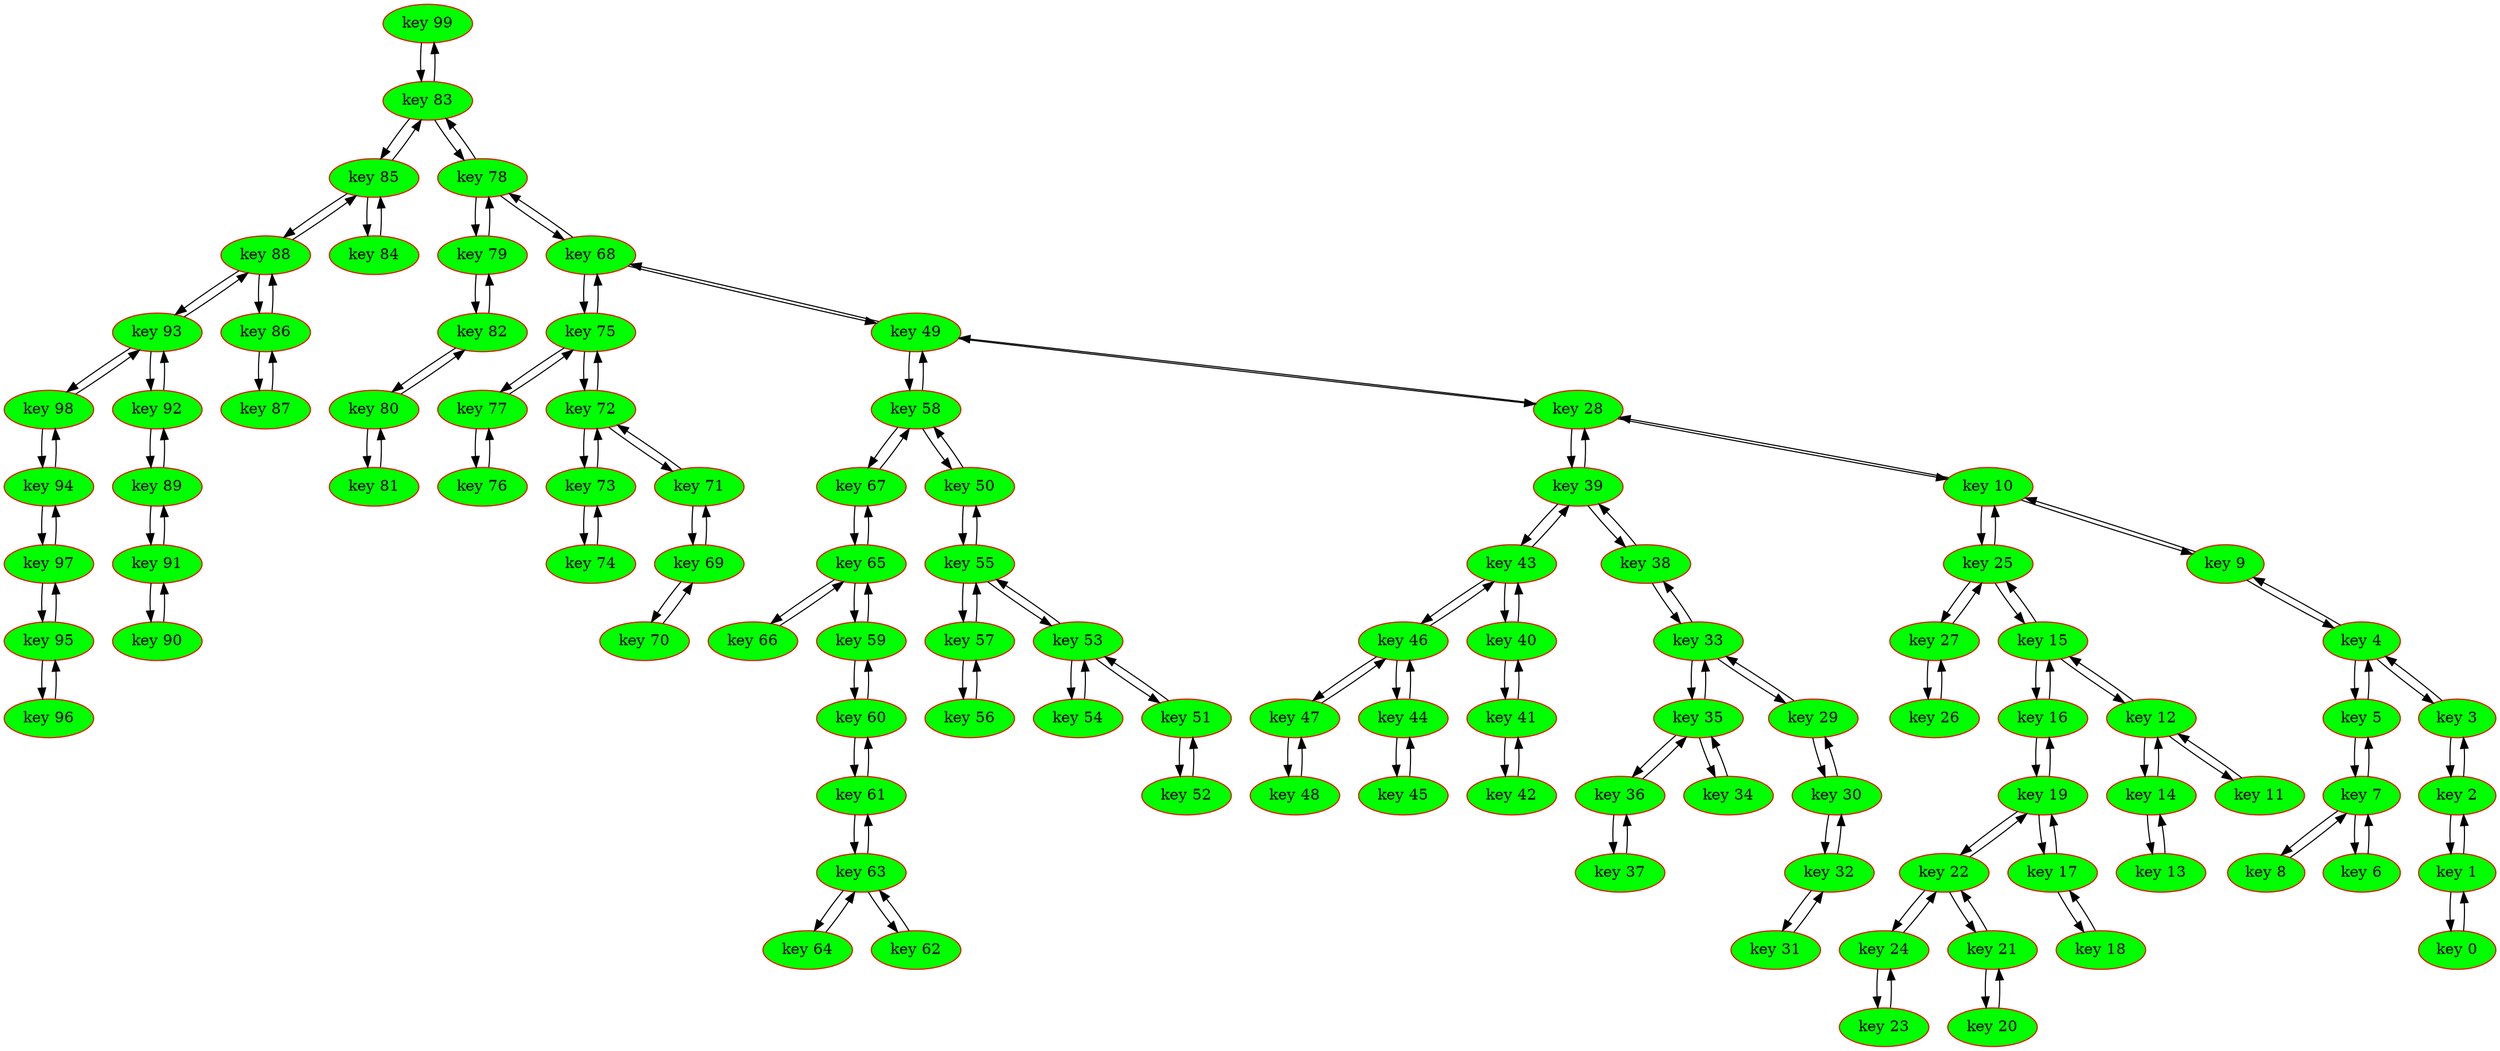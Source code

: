 digraph Dump{ node[color=red,fontsize=14, style=filled]
"0x557954eafdc0" [label = "key 99" fillcolor=green]
"0x557954eafdc0" -> "0x557954eb2ac0"
"0x557954eb2ac0" [label = "key 83" fillcolor=green]
{ rank = same "0x557954eaedf0""0x557954eaee20"}
"0x557954eb2ac0" -> "0x557954eaee20"
"0x557954eaee20" [label = "key 78" fillcolor=green]
{ rank = same "0x557954ed7770""0x557954eb4340"}
"0x557954eaee20" -> "0x557954eb4340"
"0x557954eb4340" [label = "key 68" fillcolor=green]
{ rank = same "0x557954eafd90""0x557954ed7590"}
"0x557954eb4340" -> "0x557954ed7590"
"0x557954ed7590" [label = "key 49" fillcolor=green]
{ rank = same "0x557954eae680""0x557954eb27d0"}
"0x557954ed7590" -> "0x557954eb27d0"
"0x557954eb27d0" [label = "key 28" fillcolor=green]
{ rank = same "0x557954eb42e0""0x557954eaedc0"}
"0x557954eb27d0" -> "0x557954eaedc0"
"0x557954eaedc0" [label = "key 10" fillcolor=green]
{ rank = same "0x557954eaf6f0""0x557954ead1b0"}
"0x557954eaedc0" -> "0x557954ead1b0"
"0x557954ead1b0" [label = "key 9" fillcolor=green]
"0x557954ead1b0" -> "0x557954eae080"
"0x557954eae080" [label = "key 4" fillcolor=green]
{ rank = same "0x557954eb7ea0""0x557954eaf520"}
"0x557954eae080" -> "0x557954eaf520"
"0x557954eaf520" [label = "key 3" fillcolor=green]
"0x557954eaf520" -> "0x557954eb2800"
"0x557954eb2800" [label = "key 2" fillcolor=green]
"0x557954eb2800" -> "0x557954eafe20"
"0x557954eafe20" [label = "key 1" fillcolor=green]
"0x557954eafe20" -> "0x557954eb64d0"
"0x557954eb64d0" [label = "key 0" fillcolor=green]
"0x557954eb64d0" -> "0x557954eafe20"
"0x557954eafe20" -> "0x557954eb2800"
"0x557954eb2800" -> "0x557954eaf520"
"0x557954eaf520" -> "0x557954eae080"
"0x557954eae080" -> "0x557954eb7ea0"
"0x557954eb7ea0" [label = "key 5" fillcolor=green]
"0x557954eb7ea0" -> "0x557954eace80"
"0x557954eace80" [label = "key 7" fillcolor=green]
{ rank = same "0x557954eb1e00""0x557954eb70b0"}
"0x557954eace80" -> "0x557954eb70b0"
"0x557954eb70b0" [label = "key 6" fillcolor=green]
"0x557954eb70b0" -> "0x557954eace80"
"0x557954eace80" -> "0x557954eb1e00"
"0x557954eb1e00" [label = "key 8" fillcolor=green]
"0x557954eb1e00" -> "0x557954eace80"
"0x557954eace80" -> "0x557954eb7ea0"
"0x557954eb7ea0" -> "0x557954eae080"
"0x557954eae080" -> "0x557954ead1b0"
"0x557954ead1b0" -> "0x557954eaedc0"
"0x557954eaedc0" -> "0x557954eaf6f0"
"0x557954eaf6f0" [label = "key 25" fillcolor=green]
{ rank = same "0x557954eaf5b0""0x557954eb06b0"}
"0x557954eaf6f0" -> "0x557954eb06b0"
"0x557954eb06b0" [label = "key 15" fillcolor=green]
{ rank = same "0x557954eaf550""0x557954ed93d0"}
"0x557954eb06b0" -> "0x557954ed93d0"
"0x557954ed93d0" [label = "key 12" fillcolor=green]
{ rank = same "0x557954eae240""0x557954ead8e0"}
"0x557954ed93d0" -> "0x557954ead8e0"
"0x557954ead8e0" [label = "key 11" fillcolor=green]
"0x557954ead8e0" -> "0x557954ed93d0"
"0x557954ed93d0" -> "0x557954eae240"
"0x557954eae240" [label = "key 14" fillcolor=green]
"0x557954eae240" -> "0x557954ed73d0"
"0x557954ed73d0" [label = "key 13" fillcolor=green]
"0x557954ed73d0" -> "0x557954eae240"
"0x557954eae240" -> "0x557954ed93d0"
"0x557954ed93d0" -> "0x557954eb06b0"
"0x557954eb06b0" -> "0x557954eaf550"
"0x557954eaf550" [label = "key 16" fillcolor=green]
"0x557954eaf550" -> "0x557954ed7440"
"0x557954ed7440" [label = "key 19" fillcolor=green]
{ rank = same "0x557954eae0b0""0x557954eb5550"}
"0x557954ed7440" -> "0x557954eb5550"
"0x557954eb5550" [label = "key 17" fillcolor=green]
"0x557954eb5550" -> "0x557954ed74a0"
"0x557954ed74a0" [label = "key 18" fillcolor=green]
"0x557954ed74a0" -> "0x557954eb5550"
"0x557954eb5550" -> "0x557954ed7440"
"0x557954ed7440" -> "0x557954eae0b0"
"0x557954eae0b0" [label = "key 22" fillcolor=green]
{ rank = same "0x557954eae650""0x557954eaf6c0"}
"0x557954eae0b0" -> "0x557954eaf6c0"
"0x557954eaf6c0" [label = "key 21" fillcolor=green]
"0x557954eaf6c0" -> "0x557954eadba0"
"0x557954eadba0" [label = "key 20" fillcolor=green]
"0x557954eadba0" -> "0x557954eaf6c0"
"0x557954eaf6c0" -> "0x557954eae0b0"
"0x557954eae0b0" -> "0x557954eae650"
"0x557954eae650" [label = "key 24" fillcolor=green]
"0x557954eae650" -> "0x557954eb57b0"
"0x557954eb57b0" [label = "key 23" fillcolor=green]
"0x557954eb57b0" -> "0x557954eae650"
"0x557954eae650" -> "0x557954eae0b0"
"0x557954eae0b0" -> "0x557954ed7440"
"0x557954ed7440" -> "0x557954eaf550"
"0x557954eaf550" -> "0x557954eb06b0"
"0x557954eb06b0" -> "0x557954eaf6f0"
"0x557954eaf6f0" -> "0x557954eaf5b0"
"0x557954eaf5b0" [label = "key 27" fillcolor=green]
"0x557954eaf5b0" -> "0x557954ed75c0"
"0x557954ed75c0" [label = "key 26" fillcolor=green]
"0x557954ed75c0" -> "0x557954eaf5b0"
"0x557954eaf5b0" -> "0x557954eaf6f0"
"0x557954eaf6f0" -> "0x557954eaedc0"
"0x557954eaedc0" -> "0x557954eb27d0"
"0x557954eb27d0" -> "0x557954eb42e0"
"0x557954eb42e0" [label = "key 39" fillcolor=green]
{ rank = same "0x557954eb1140""0x557954eb8b30"}
"0x557954eb42e0" -> "0x557954eb8b30"
"0x557954eb8b30" [label = "key 38" fillcolor=green]
"0x557954eb8b30" -> "0x557954ed77a0"
"0x557954ed77a0" [label = "key 33" fillcolor=green]
{ rank = same "0x557954ed7680""0x557954ed7530"}
"0x557954ed77a0" -> "0x557954ed7530"
"0x557954ed7530" [label = "key 29" fillcolor=green]
"0x557954ed7530" -> "0x557954ead8b0"
"0x557954ead8b0" [label = "key 30" fillcolor=green]
"0x557954ead8b0" -> "0x557954eb3350"
"0x557954eb3350" [label = "key 32" fillcolor=green]
"0x557954eb3350" -> "0x557954eaecd0"
"0x557954eaecd0" [label = "key 31" fillcolor=green]
"0x557954eaecd0" -> "0x557954eb3350"
"0x557954eb3350" -> "0x557954ead8b0"
"0x557954ead8b0" -> "0x557954ed7530"
"0x557954ed7530" -> "0x557954ed77a0"
"0x557954ed77a0" -> "0x557954ed7680"
"0x557954ed7680" [label = "key 35" fillcolor=green]
{ rank = same "0x557954eb5c90""0x557954eb1170"}
"0x557954ed7680" -> "0x557954eb1170"
"0x557954eb1170" [label = "key 34" fillcolor=green]
"0x557954eb1170" -> "0x557954ed7680"
"0x557954ed7680" -> "0x557954eb5c90"
"0x557954eb5c90" [label = "key 36" fillcolor=green]
"0x557954eb5c90" -> "0x557954eb2450"
"0x557954eb2450" [label = "key 37" fillcolor=green]
"0x557954eb2450" -> "0x557954eb5c90"
"0x557954eb5c90" -> "0x557954ed7680"
"0x557954ed7680" -> "0x557954ed77a0"
"0x557954ed77a0" -> "0x557954eb8b30"
"0x557954eb8b30" -> "0x557954eb42e0"
"0x557954eb42e0" -> "0x557954eb1140"
"0x557954eb1140" [label = "key 43" fillcolor=green]
{ rank = same "0x557954ed7470""0x557954eb11a0"}
"0x557954eb1140" -> "0x557954eb11a0"
"0x557954eb11a0" [label = "key 40" fillcolor=green]
"0x557954eb11a0" -> "0x557954eb2860"
"0x557954eb2860" [label = "key 41" fillcolor=green]
"0x557954eb2860" -> "0x557954eb70e0"
"0x557954eb70e0" [label = "key 42" fillcolor=green]
"0x557954eb70e0" -> "0x557954eb2860"
"0x557954eb2860" -> "0x557954eb11a0"
"0x557954eb11a0" -> "0x557954eb1140"
"0x557954eb1140" -> "0x557954ed7470"
"0x557954ed7470" [label = "key 46" fillcolor=green]
{ rank = same "0x557954eafd60""0x557954eb9260"}
"0x557954ed7470" -> "0x557954eb9260"
"0x557954eb9260" [label = "key 44" fillcolor=green]
"0x557954eb9260" -> "0x557954eaeb10"
"0x557954eaeb10" [label = "key 45" fillcolor=green]
"0x557954eaeb10" -> "0x557954eb9260"
"0x557954eb9260" -> "0x557954ed7470"
"0x557954ed7470" -> "0x557954eafd60"
"0x557954eafd60" [label = "key 47" fillcolor=green]
"0x557954eafd60" -> "0x557954eae140"
"0x557954eae140" [label = "key 48" fillcolor=green]
"0x557954eae140" -> "0x557954eafd60"
"0x557954eafd60" -> "0x557954ed7470"
"0x557954ed7470" -> "0x557954eb1140"
"0x557954eb1140" -> "0x557954eb42e0"
"0x557954eb42e0" -> "0x557954eb27d0"
"0x557954eb27d0" -> "0x557954ed7590"
"0x557954ed7590" -> "0x557954eae680"
"0x557954eae680" [label = "key 58" fillcolor=green]
{ rank = same "0x557954eb1210""0x557954eb78d0"}
"0x557954eae680" -> "0x557954eb78d0"
"0x557954eb78d0" [label = "key 50" fillcolor=green]
"0x557954eb78d0" -> "0x557954ead910"
"0x557954ead910" [label = "key 55" fillcolor=green]
{ rank = same "0x557954eae0e0""0x557954ead1e0"}
"0x557954ead910" -> "0x557954ead1e0"
"0x557954ead1e0" [label = "key 53" fillcolor=green]
{ rank = same "0x557954eb8b00""0x557954ed0db0"}
"0x557954ead1e0" -> "0x557954ed0db0"
"0x557954ed0db0" [label = "key 51" fillcolor=green]
"0x557954ed0db0" -> "0x557954eb7e70"
"0x557954eb7e70" [label = "key 52" fillcolor=green]
"0x557954eb7e70" -> "0x557954ed0db0"
"0x557954ed0db0" -> "0x557954ead1e0"
"0x557954ead1e0" -> "0x557954eb8b00"
"0x557954eb8b00" [label = "key 54" fillcolor=green]
"0x557954eb8b00" -> "0x557954ead1e0"
"0x557954ead1e0" -> "0x557954ead910"
"0x557954ead910" -> "0x557954eae0e0"
"0x557954eae0e0" [label = "key 57" fillcolor=green]
"0x557954eae0e0" -> "0x557954eb0110"
"0x557954eb0110" [label = "key 56" fillcolor=green]
"0x557954eb0110" -> "0x557954eae0e0"
"0x557954eae0e0" -> "0x557954ead910"
"0x557954ead910" -> "0x557954eb78d0"
"0x557954eb78d0" -> "0x557954eae680"
"0x557954eae680" -> "0x557954eb1210"
"0x557954eb1210" [label = "key 67" fillcolor=green]
"0x557954eb1210" -> "0x557954eb5c60"
"0x557954eb5c60" [label = "key 65" fillcolor=green]
{ rank = same "0x557954ed74d0""0x557954eb4280"}
"0x557954eb5c60" -> "0x557954eb4280"
"0x557954eb4280" [label = "key 59" fillcolor=green]
"0x557954eb4280" -> "0x557954ed7c60"
"0x557954ed7c60" [label = "key 60" fillcolor=green]
"0x557954ed7c60" -> "0x557954ed7710"
"0x557954ed7710" [label = "key 61" fillcolor=green]
"0x557954ed7710" -> "0x557954ed7560"
"0x557954ed7560" [label = "key 63" fillcolor=green]
{ rank = same "0x557954eae050""0x557954eb43c0"}
"0x557954ed7560" -> "0x557954eb43c0"
"0x557954eb43c0" [label = "key 62" fillcolor=green]
"0x557954eb43c0" -> "0x557954ed7560"
"0x557954ed7560" -> "0x557954eae050"
"0x557954eae050" [label = "key 64" fillcolor=green]
"0x557954eae050" -> "0x557954ed7560"
"0x557954ed7560" -> "0x557954ed7710"
"0x557954ed7710" -> "0x557954ed7c60"
"0x557954ed7c60" -> "0x557954eb4280"
"0x557954eb4280" -> "0x557954eb5c60"
"0x557954eb5c60" -> "0x557954ed74d0"
"0x557954ed74d0" [label = "key 66" fillcolor=green]
"0x557954ed74d0" -> "0x557954eb5c60"
"0x557954eb5c60" -> "0x557954eb1210"
"0x557954eb1210" -> "0x557954eae680"
"0x557954eae680" -> "0x557954ed7590"
"0x557954ed7590" -> "0x557954eb4340"
"0x557954eb4340" -> "0x557954eafd90"
"0x557954eafd90" [label = "key 75" fillcolor=green]
{ rank = same "0x557954eb2630""0x557954eb9430"}
"0x557954eafd90" -> "0x557954eb9430"
"0x557954eb9430" [label = "key 72" fillcolor=green]
{ rank = same "0x557954eaeab0""0x557954eaf5e0"}
"0x557954eb9430" -> "0x557954eaf5e0"
"0x557954eaf5e0" [label = "key 71" fillcolor=green]
"0x557954eaf5e0" -> "0x557954eaf690"
"0x557954eaf690" [label = "key 69" fillcolor=green]
"0x557954eaf690" -> "0x557954eb2830"
"0x557954eb2830" [label = "key 70" fillcolor=green]
"0x557954eb2830" -> "0x557954eaf690"
"0x557954eaf690" -> "0x557954eaf5e0"
"0x557954eaf5e0" -> "0x557954eb9430"
"0x557954eb9430" -> "0x557954eaeab0"
"0x557954eaeab0" [label = "key 73" fillcolor=green]
"0x557954eaeab0" -> "0x557954eb4e70"
"0x557954eb4e70" [label = "key 74" fillcolor=green]
"0x557954eb4e70" -> "0x557954eaeab0"
"0x557954eaeab0" -> "0x557954eb9430"
"0x557954eb9430" -> "0x557954eafd90"
"0x557954eafd90" -> "0x557954eb2630"
"0x557954eb2630" [label = "key 77" fillcolor=green]
"0x557954eb2630" -> "0x557954eb5780"
"0x557954eb5780" [label = "key 76" fillcolor=green]
"0x557954eb5780" -> "0x557954eb2630"
"0x557954eb2630" -> "0x557954eafd90"
"0x557954eafd90" -> "0x557954eb4340"
"0x557954eb4340" -> "0x557954eaee20"
"0x557954eaee20" -> "0x557954ed7770"
"0x557954ed7770" [label = "key 79" fillcolor=green]
"0x557954ed7770" -> "0x557954ed7620"
"0x557954ed7620" [label = "key 82" fillcolor=green]
"0x557954ed7620" -> "0x557954eadb70"
"0x557954eadb70" [label = "key 80" fillcolor=green]
"0x557954eadb70" -> "0x557954eb0450"
"0x557954eb0450" [label = "key 81" fillcolor=green]
"0x557954eb0450" -> "0x557954eadb70"
"0x557954eadb70" -> "0x557954ed7620"
"0x557954ed7620" -> "0x557954ed7770"
"0x557954ed7770" -> "0x557954eaee20"
"0x557954eaee20" -> "0x557954eb2ac0"
"0x557954eb2ac0" -> "0x557954eaedf0"
"0x557954eaedf0" [label = "key 85" fillcolor=green]
{ rank = same "0x557954eb4310""0x557954eae190"}
"0x557954eaedf0" -> "0x557954eae190"
"0x557954eae190" [label = "key 84" fillcolor=green]
"0x557954eae190" -> "0x557954eaedf0"
"0x557954eaedf0" -> "0x557954eb4310"
"0x557954eb4310" [label = "key 88" fillcolor=green]
{ rank = same "0x557954ed7740""0x557954eaf660"}
"0x557954eb4310" -> "0x557954eaf660"
"0x557954eaf660" [label = "key 86" fillcolor=green]
"0x557954eaf660" -> "0x557954eb40d0"
"0x557954eb40d0" [label = "key 87" fillcolor=green]
"0x557954eb40d0" -> "0x557954eaf660"
"0x557954eaf660" -> "0x557954eb4310"
"0x557954eb4310" -> "0x557954ed7740"
"0x557954ed7740" [label = "key 93" fillcolor=green]
{ rank = same "0x557954ed7650""0x557954eaf580"}
"0x557954ed7740" -> "0x557954eaf580"
"0x557954eaf580" [label = "key 92" fillcolor=green]
"0x557954eaf580" -> "0x557954eb42b0"
"0x557954eb42b0" [label = "key 89" fillcolor=green]
"0x557954eb42b0" -> "0x557954eb1110"
"0x557954eb1110" [label = "key 91" fillcolor=green]
"0x557954eb1110" -> "0x557954eaeae0"
"0x557954eaeae0" [label = "key 90" fillcolor=green]
"0x557954eaeae0" -> "0x557954eb1110"
"0x557954eb1110" -> "0x557954eb42b0"
"0x557954eb42b0" -> "0x557954eaf580"
"0x557954eaf580" -> "0x557954ed7740"
"0x557954ed7740" -> "0x557954ed7650"
"0x557954ed7650" [label = "key 98" fillcolor=green]
"0x557954ed7650" -> "0x557954eb4c20"
"0x557954eb4c20" [label = "key 94" fillcolor=green]
"0x557954eb4c20" -> "0x557954eb6e70"
"0x557954eb6e70" [label = "key 97" fillcolor=green]
"0x557954eb6e70" -> "0x557954eafdf0"
"0x557954eafdf0" [label = "key 95" fillcolor=green]
"0x557954eafdf0" -> "0x557954eae110"
"0x557954eae110" [label = "key 96" fillcolor=green]
"0x557954eae110" -> "0x557954eafdf0"
"0x557954eafdf0" -> "0x557954eb6e70"
"0x557954eb6e70" -> "0x557954eb4c20"
"0x557954eb4c20" -> "0x557954ed7650"
"0x557954ed7650" -> "0x557954ed7740"
"0x557954ed7740" -> "0x557954eb4310"
"0x557954eb4310" -> "0x557954eaedf0"
"0x557954eaedf0" -> "0x557954eb2ac0"
"0x557954eb2ac0" -> "0x557954eafdc0"
}
